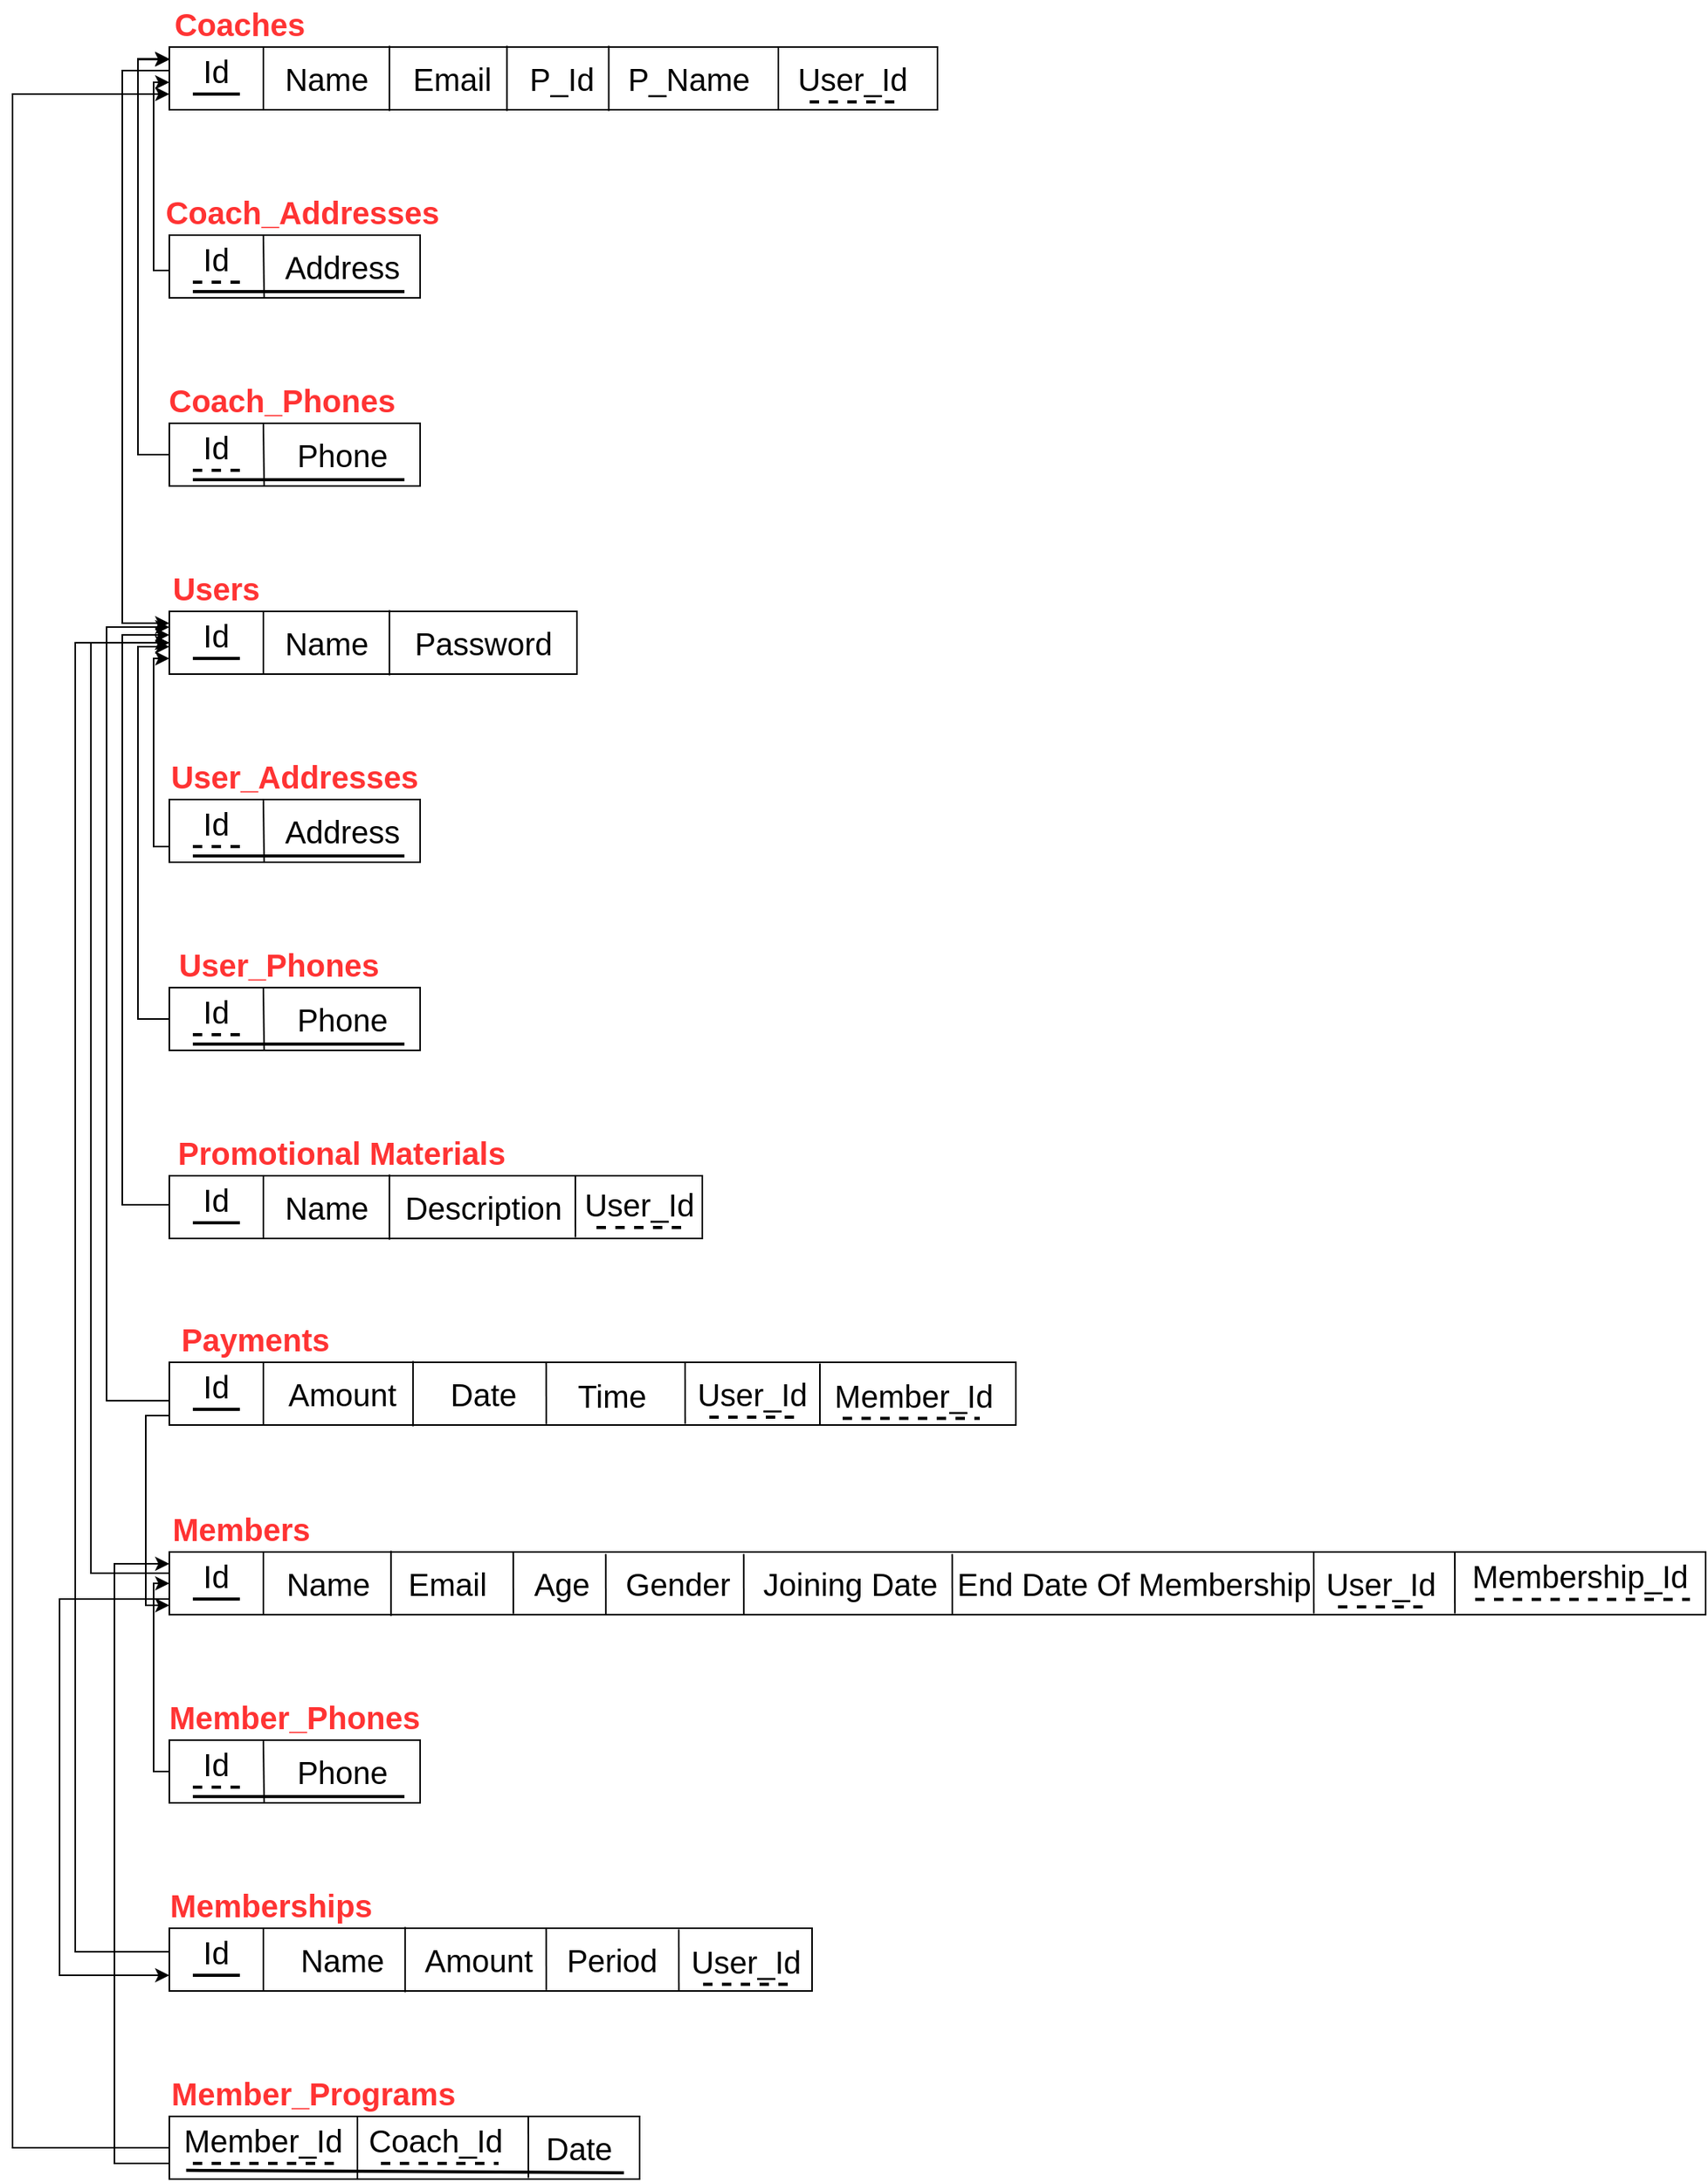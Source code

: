 <mxfile version="22.1.16" type="device">
  <diagram name="Page-1" id="lSBjROqu6L5SjsOyrCQn">
    <mxGraphModel dx="1502" dy="621" grid="1" gridSize="10" guides="1" tooltips="1" connect="1" arrows="1" fold="1" page="1" pageScale="1" pageWidth="850" pageHeight="1100" math="0" shadow="0">
      <root>
        <mxCell id="0" />
        <mxCell id="1" parent="0" />
        <mxCell id="eeJpTPLFoyLCRNKp8jV9-1" value="" style="rounded=0;whiteSpace=wrap;html=1;" parent="1" vertex="1">
          <mxGeometry x="120" y="120" width="490" height="40" as="geometry" />
        </mxCell>
        <mxCell id="eeJpTPLFoyLCRNKp8jV9-2" value="&lt;font color=&quot;#ff3333&quot; style=&quot;font-size: 20px;&quot;&gt;&lt;b&gt;Coaches&lt;/b&gt;&lt;/font&gt;" style="text;html=1;strokeColor=none;fillColor=none;align=center;verticalAlign=middle;whiteSpace=wrap;rounded=0;" parent="1" vertex="1">
          <mxGeometry x="120" y="90" width="90" height="30" as="geometry" />
        </mxCell>
        <mxCell id="eeJpTPLFoyLCRNKp8jV9-8" value="" style="group" parent="1" vertex="1" connectable="0">
          <mxGeometry x="180" y="120" width="80" height="40" as="geometry" />
        </mxCell>
        <mxCell id="eeJpTPLFoyLCRNKp8jV9-6" value="&lt;font style=&quot;font-size: 20px;&quot;&gt;Name&lt;/font&gt;" style="text;html=1;align=center;verticalAlign=middle;resizable=0;points=[];autosize=1;strokeColor=none;fillColor=none;" parent="eeJpTPLFoyLCRNKp8jV9-8" vertex="1">
          <mxGeometry width="80" height="40" as="geometry" />
        </mxCell>
        <mxCell id="eeJpTPLFoyLCRNKp8jV9-7" value="" style="endArrow=none;html=1;rounded=0;entryX=1.005;entryY=-0.02;entryDx=0;entryDy=0;entryPerimeter=0;exitX=1.005;exitY=1.02;exitDx=0;exitDy=0;exitPerimeter=0;" parent="eeJpTPLFoyLCRNKp8jV9-8" source="eeJpTPLFoyLCRNKp8jV9-6" target="eeJpTPLFoyLCRNKp8jV9-6" edge="1">
          <mxGeometry width="50" height="50" relative="1" as="geometry">
            <mxPoint x="340" y="210" as="sourcePoint" />
            <mxPoint x="390" y="160" as="targetPoint" />
          </mxGeometry>
        </mxCell>
        <mxCell id="eeJpTPLFoyLCRNKp8jV9-9" value="" style="group" parent="1" vertex="1" connectable="0">
          <mxGeometry x="260" y="120" width="80" height="40" as="geometry" />
        </mxCell>
        <mxCell id="eeJpTPLFoyLCRNKp8jV9-10" value="&lt;font style=&quot;font-size: 20px;&quot;&gt;Email&lt;/font&gt;" style="text;html=1;align=center;verticalAlign=middle;resizable=0;points=[];autosize=1;strokeColor=none;fillColor=none;" parent="eeJpTPLFoyLCRNKp8jV9-9" vertex="1">
          <mxGeometry x="5" width="70" height="40" as="geometry" />
        </mxCell>
        <mxCell id="eeJpTPLFoyLCRNKp8jV9-11" value="" style="endArrow=none;html=1;rounded=0;entryX=1.005;entryY=-0.02;entryDx=0;entryDy=0;entryPerimeter=0;exitX=1.005;exitY=1.02;exitDx=0;exitDy=0;exitPerimeter=0;" parent="eeJpTPLFoyLCRNKp8jV9-9" source="eeJpTPLFoyLCRNKp8jV9-10" target="eeJpTPLFoyLCRNKp8jV9-10" edge="1">
          <mxGeometry width="50" height="50" relative="1" as="geometry">
            <mxPoint x="340" y="210" as="sourcePoint" />
            <mxPoint x="390" y="160" as="targetPoint" />
          </mxGeometry>
        </mxCell>
        <mxCell id="eeJpTPLFoyLCRNKp8jV9-12" value="" style="rounded=0;whiteSpace=wrap;html=1;" parent="1" vertex="1">
          <mxGeometry x="120" y="240" width="160" height="40" as="geometry" />
        </mxCell>
        <mxCell id="eeJpTPLFoyLCRNKp8jV9-13" value="&lt;font color=&quot;#ff3333&quot; style=&quot;font-size: 20px;&quot;&gt;&lt;b&gt;Coach_Addresses&lt;/b&gt;&lt;/font&gt;" style="text;html=1;strokeColor=none;fillColor=none;align=center;verticalAlign=middle;whiteSpace=wrap;rounded=0;" parent="1" vertex="1">
          <mxGeometry x="105" y="210" width="200" height="30" as="geometry" />
        </mxCell>
        <mxCell id="eeJpTPLFoyLCRNKp8jV9-14" value="&lt;font style=&quot;font-size: 20px;&quot;&gt;Id&lt;/font&gt;" style="text;html=1;strokeColor=none;fillColor=none;align=center;verticalAlign=middle;whiteSpace=wrap;rounded=0;" parent="1" vertex="1">
          <mxGeometry x="120" y="240" width="60" height="30" as="geometry" />
        </mxCell>
        <mxCell id="eeJpTPLFoyLCRNKp8jV9-16" value="" style="endArrow=none;html=1;rounded=0;entryX=1;entryY=0;entryDx=0;entryDy=0;exitX=0.378;exitY=1;exitDx=0;exitDy=0;exitPerimeter=0;" parent="1" source="eeJpTPLFoyLCRNKp8jV9-12" target="eeJpTPLFoyLCRNKp8jV9-14" edge="1">
          <mxGeometry width="50" height="50" relative="1" as="geometry">
            <mxPoint x="520" y="450" as="sourcePoint" />
            <mxPoint x="570" y="400" as="targetPoint" />
          </mxGeometry>
        </mxCell>
        <mxCell id="eeJpTPLFoyLCRNKp8jV9-18" value="&lt;font style=&quot;font-size: 20px;&quot;&gt;Address&lt;/font&gt;" style="text;html=1;align=center;verticalAlign=middle;resizable=0;points=[];autosize=1;strokeColor=none;fillColor=none;" parent="1" vertex="1">
          <mxGeometry x="180" y="240" width="100" height="40" as="geometry" />
        </mxCell>
        <mxCell id="eeJpTPLFoyLCRNKp8jV9-24" value="" style="endArrow=none;html=1;rounded=0;exitX=0.25;exitY=1;exitDx=0;exitDy=0;strokeWidth=2;" parent="1" edge="1">
          <mxGeometry width="50" height="50" relative="1" as="geometry">
            <mxPoint x="135" y="276" as="sourcePoint" />
            <mxPoint x="270" y="276" as="targetPoint" />
          </mxGeometry>
        </mxCell>
        <mxCell id="eeJpTPLFoyLCRNKp8jV9-26" value="" style="endArrow=none;html=1;rounded=0;dashed=1;exitX=0.25;exitY=1;exitDx=0;exitDy=0;strokeWidth=2;" parent="1" source="eeJpTPLFoyLCRNKp8jV9-14" edge="1">
          <mxGeometry width="50" height="50" relative="1" as="geometry">
            <mxPoint x="520" y="330" as="sourcePoint" />
            <mxPoint x="170" y="270" as="targetPoint" />
          </mxGeometry>
        </mxCell>
        <mxCell id="eeJpTPLFoyLCRNKp8jV9-28" value="" style="endArrow=classic;html=1;rounded=0;edgeStyle=orthogonalEdgeStyle;exitX=0;exitY=0.75;exitDx=0;exitDy=0;entryX=0;entryY=0.75;entryDx=0;entryDy=0;" parent="1" source="eeJpTPLFoyLCRNKp8jV9-14" target="eeJpTPLFoyLCRNKp8jV9-3" edge="1">
          <mxGeometry width="50" height="50" relative="1" as="geometry">
            <mxPoint x="520" y="330" as="sourcePoint" />
            <mxPoint x="100" y="140" as="targetPoint" />
            <Array as="points">
              <mxPoint x="110" y="263" />
              <mxPoint x="110" y="143" />
            </Array>
          </mxGeometry>
        </mxCell>
        <mxCell id="eeJpTPLFoyLCRNKp8jV9-29" value="" style="rounded=0;whiteSpace=wrap;html=1;" parent="1" vertex="1">
          <mxGeometry x="120" y="360" width="160" height="40" as="geometry" />
        </mxCell>
        <mxCell id="eeJpTPLFoyLCRNKp8jV9-30" value="&lt;font color=&quot;#ff3333&quot; style=&quot;font-size: 20px;&quot;&gt;&lt;b&gt;Coach_Phones&lt;/b&gt;&lt;/font&gt;" style="text;html=1;strokeColor=none;fillColor=none;align=center;verticalAlign=middle;whiteSpace=wrap;rounded=0;" parent="1" vertex="1">
          <mxGeometry x="92" y="330" width="200" height="30" as="geometry" />
        </mxCell>
        <mxCell id="eeJpTPLFoyLCRNKp8jV9-31" value="&lt;font style=&quot;font-size: 20px;&quot;&gt;Id&lt;/font&gt;" style="text;html=1;strokeColor=none;fillColor=none;align=center;verticalAlign=middle;whiteSpace=wrap;rounded=0;" parent="1" vertex="1">
          <mxGeometry x="120" y="360" width="60" height="30" as="geometry" />
        </mxCell>
        <mxCell id="eeJpTPLFoyLCRNKp8jV9-32" value="" style="endArrow=none;html=1;rounded=0;entryX=1;entryY=0;entryDx=0;entryDy=0;exitX=0.378;exitY=1;exitDx=0;exitDy=0;exitPerimeter=0;" parent="1" source="eeJpTPLFoyLCRNKp8jV9-29" target="eeJpTPLFoyLCRNKp8jV9-31" edge="1">
          <mxGeometry width="50" height="50" relative="1" as="geometry">
            <mxPoint x="520" y="570" as="sourcePoint" />
            <mxPoint x="570" y="520" as="targetPoint" />
          </mxGeometry>
        </mxCell>
        <mxCell id="eeJpTPLFoyLCRNKp8jV9-33" value="&lt;font style=&quot;font-size: 20px;&quot;&gt;Phone&lt;/font&gt;" style="text;html=1;align=center;verticalAlign=middle;resizable=0;points=[];autosize=1;strokeColor=none;fillColor=none;" parent="1" vertex="1">
          <mxGeometry x="190" y="360" width="80" height="40" as="geometry" />
        </mxCell>
        <mxCell id="eeJpTPLFoyLCRNKp8jV9-34" value="" style="endArrow=none;html=1;rounded=0;exitX=0.25;exitY=1;exitDx=0;exitDy=0;strokeWidth=2;" parent="1" edge="1">
          <mxGeometry width="50" height="50" relative="1" as="geometry">
            <mxPoint x="135" y="396" as="sourcePoint" />
            <mxPoint x="270" y="396" as="targetPoint" />
          </mxGeometry>
        </mxCell>
        <mxCell id="eeJpTPLFoyLCRNKp8jV9-35" value="" style="endArrow=none;html=1;rounded=0;dashed=1;exitX=0.25;exitY=1;exitDx=0;exitDy=0;strokeWidth=2;" parent="1" source="eeJpTPLFoyLCRNKp8jV9-31" edge="1">
          <mxGeometry width="50" height="50" relative="1" as="geometry">
            <mxPoint x="520" y="450" as="sourcePoint" />
            <mxPoint x="170" y="390" as="targetPoint" />
          </mxGeometry>
        </mxCell>
        <mxCell id="eeJpTPLFoyLCRNKp8jV9-36" value="" style="endArrow=classic;html=1;rounded=0;edgeStyle=orthogonalEdgeStyle;exitX=0;exitY=0.75;exitDx=0;exitDy=0;entryX=0;entryY=0.25;entryDx=0;entryDy=0;" parent="1" source="eeJpTPLFoyLCRNKp8jV9-31" target="eeJpTPLFoyLCRNKp8jV9-3" edge="1">
          <mxGeometry width="50" height="50" relative="1" as="geometry">
            <mxPoint x="83" y="380" as="sourcePoint" />
            <mxPoint x="100" y="120" as="targetPoint" />
            <Array as="points">
              <mxPoint x="120" y="380" />
              <mxPoint x="100" y="380" />
              <mxPoint x="100" y="128" />
            </Array>
          </mxGeometry>
        </mxCell>
        <mxCell id="eeJpTPLFoyLCRNKp8jV9-37" value="" style="group" parent="1" vertex="1" connectable="0">
          <mxGeometry x="330" y="120" width="85" height="40" as="geometry" />
        </mxCell>
        <mxCell id="eeJpTPLFoyLCRNKp8jV9-38" value="&lt;font style=&quot;font-size: 20px;&quot;&gt;P_Id&lt;/font&gt;" style="text;html=1;align=center;verticalAlign=middle;resizable=0;points=[];autosize=1;strokeColor=none;fillColor=none;" parent="eeJpTPLFoyLCRNKp8jV9-37" vertex="1">
          <mxGeometry x="10" width="60" height="40" as="geometry" />
        </mxCell>
        <mxCell id="eeJpTPLFoyLCRNKp8jV9-39" value="" style="endArrow=none;html=1;rounded=0;entryX=1.005;entryY=-0.02;entryDx=0;entryDy=0;entryPerimeter=0;exitX=1.005;exitY=1.02;exitDx=0;exitDy=0;exitPerimeter=0;" parent="eeJpTPLFoyLCRNKp8jV9-37" source="eeJpTPLFoyLCRNKp8jV9-38" target="eeJpTPLFoyLCRNKp8jV9-38" edge="1">
          <mxGeometry width="50" height="50" relative="1" as="geometry">
            <mxPoint x="340" y="210" as="sourcePoint" />
            <mxPoint x="390" y="160" as="targetPoint" />
          </mxGeometry>
        </mxCell>
        <mxCell id="eeJpTPLFoyLCRNKp8jV9-41" value="&lt;font style=&quot;font-size: 20px;&quot;&gt;P_Name&lt;/font&gt;" style="text;html=1;align=center;verticalAlign=middle;resizable=0;points=[];autosize=1;strokeColor=none;fillColor=none;" parent="1" vertex="1">
          <mxGeometry x="401" y="120" width="100" height="40" as="geometry" />
        </mxCell>
        <mxCell id="eeJpTPLFoyLCRNKp8jV9-43" value="" style="group" parent="1" vertex="1" connectable="0">
          <mxGeometry x="120" y="120" width="60" height="40" as="geometry" />
        </mxCell>
        <mxCell id="eeJpTPLFoyLCRNKp8jV9-3" value="&lt;font style=&quot;font-size: 20px;&quot;&gt;Id&lt;/font&gt;" style="text;html=1;strokeColor=none;fillColor=none;align=center;verticalAlign=middle;whiteSpace=wrap;rounded=0;" parent="eeJpTPLFoyLCRNKp8jV9-43" vertex="1">
          <mxGeometry width="60" height="30" as="geometry" />
        </mxCell>
        <mxCell id="eeJpTPLFoyLCRNKp8jV9-5" value="" style="endArrow=none;html=1;rounded=0;entryX=1;entryY=0;entryDx=0;entryDy=0;" parent="eeJpTPLFoyLCRNKp8jV9-43" target="eeJpTPLFoyLCRNKp8jV9-3" edge="1">
          <mxGeometry width="50" height="50" relative="1" as="geometry">
            <mxPoint x="60" y="40" as="sourcePoint" />
            <mxPoint x="450" y="160" as="targetPoint" />
          </mxGeometry>
        </mxCell>
        <mxCell id="eeJpTPLFoyLCRNKp8jV9-4" value="" style="endArrow=none;html=1;rounded=0;exitX=0.25;exitY=1;exitDx=0;exitDy=0;entryX=0.75;entryY=1;entryDx=0;entryDy=0;strokeWidth=2;" parent="eeJpTPLFoyLCRNKp8jV9-43" source="eeJpTPLFoyLCRNKp8jV9-3" target="eeJpTPLFoyLCRNKp8jV9-3" edge="1">
          <mxGeometry width="50" height="50" relative="1" as="geometry">
            <mxPoint x="520" y="330" as="sourcePoint" />
            <mxPoint x="570" y="280" as="targetPoint" />
          </mxGeometry>
        </mxCell>
        <mxCell id="eeJpTPLFoyLCRNKp8jV9-44" value="" style="rounded=0;whiteSpace=wrap;html=1;" parent="1" vertex="1">
          <mxGeometry x="120" y="480" width="260" height="40" as="geometry" />
        </mxCell>
        <mxCell id="eeJpTPLFoyLCRNKp8jV9-45" value="&lt;font color=&quot;#ff3333&quot; style=&quot;font-size: 20px;&quot;&gt;&lt;b&gt;Users&lt;/b&gt;&lt;/font&gt;" style="text;html=1;strokeColor=none;fillColor=none;align=center;verticalAlign=middle;whiteSpace=wrap;rounded=0;" parent="1" vertex="1">
          <mxGeometry x="105" y="450" width="90" height="30" as="geometry" />
        </mxCell>
        <mxCell id="eeJpTPLFoyLCRNKp8jV9-46" value="" style="group" parent="1" vertex="1" connectable="0">
          <mxGeometry x="120" y="480" width="60" height="40" as="geometry" />
        </mxCell>
        <mxCell id="eeJpTPLFoyLCRNKp8jV9-47" value="&lt;font style=&quot;font-size: 20px;&quot;&gt;Id&lt;/font&gt;" style="text;html=1;strokeColor=none;fillColor=none;align=center;verticalAlign=middle;whiteSpace=wrap;rounded=0;" parent="eeJpTPLFoyLCRNKp8jV9-46" vertex="1">
          <mxGeometry width="60" height="30" as="geometry" />
        </mxCell>
        <mxCell id="eeJpTPLFoyLCRNKp8jV9-48" value="" style="endArrow=none;html=1;rounded=0;entryX=1;entryY=0;entryDx=0;entryDy=0;" parent="eeJpTPLFoyLCRNKp8jV9-46" target="eeJpTPLFoyLCRNKp8jV9-47" edge="1">
          <mxGeometry width="50" height="50" relative="1" as="geometry">
            <mxPoint x="60" y="40" as="sourcePoint" />
            <mxPoint x="450" y="160" as="targetPoint" />
          </mxGeometry>
        </mxCell>
        <mxCell id="eeJpTPLFoyLCRNKp8jV9-49" value="" style="endArrow=none;html=1;rounded=0;exitX=0.25;exitY=1;exitDx=0;exitDy=0;entryX=0.75;entryY=1;entryDx=0;entryDy=0;strokeWidth=2;" parent="eeJpTPLFoyLCRNKp8jV9-46" source="eeJpTPLFoyLCRNKp8jV9-47" target="eeJpTPLFoyLCRNKp8jV9-47" edge="1">
          <mxGeometry width="50" height="50" relative="1" as="geometry">
            <mxPoint x="520" y="330" as="sourcePoint" />
            <mxPoint x="570" y="280" as="targetPoint" />
          </mxGeometry>
        </mxCell>
        <mxCell id="eeJpTPLFoyLCRNKp8jV9-50" value="" style="group" parent="1" vertex="1" connectable="0">
          <mxGeometry x="180" y="480" width="80" height="40" as="geometry" />
        </mxCell>
        <mxCell id="eeJpTPLFoyLCRNKp8jV9-51" value="&lt;font style=&quot;font-size: 20px;&quot;&gt;Name&lt;/font&gt;" style="text;html=1;align=center;verticalAlign=middle;resizable=0;points=[];autosize=1;strokeColor=none;fillColor=none;" parent="eeJpTPLFoyLCRNKp8jV9-50" vertex="1">
          <mxGeometry width="80" height="40" as="geometry" />
        </mxCell>
        <mxCell id="eeJpTPLFoyLCRNKp8jV9-52" value="" style="endArrow=none;html=1;rounded=0;entryX=1.005;entryY=-0.02;entryDx=0;entryDy=0;entryPerimeter=0;exitX=1.005;exitY=1.02;exitDx=0;exitDy=0;exitPerimeter=0;" parent="eeJpTPLFoyLCRNKp8jV9-50" source="eeJpTPLFoyLCRNKp8jV9-51" target="eeJpTPLFoyLCRNKp8jV9-51" edge="1">
          <mxGeometry width="50" height="50" relative="1" as="geometry">
            <mxPoint x="340" y="210" as="sourcePoint" />
            <mxPoint x="390" y="160" as="targetPoint" />
          </mxGeometry>
        </mxCell>
        <mxCell id="eeJpTPLFoyLCRNKp8jV9-53" value="&lt;font style=&quot;font-size: 20px;&quot;&gt;Password&lt;/font&gt;" style="text;html=1;align=center;verticalAlign=middle;resizable=0;points=[];autosize=1;strokeColor=none;fillColor=none;" parent="1" vertex="1">
          <mxGeometry x="265" y="480" width="110" height="40" as="geometry" />
        </mxCell>
        <mxCell id="eeJpTPLFoyLCRNKp8jV9-56" value="" style="rounded=0;whiteSpace=wrap;html=1;" parent="1" vertex="1">
          <mxGeometry x="120" y="600" width="160" height="40" as="geometry" />
        </mxCell>
        <mxCell id="eeJpTPLFoyLCRNKp8jV9-57" value="&lt;font color=&quot;#ff3333&quot; style=&quot;font-size: 20px;&quot;&gt;&lt;b&gt;User_Addresses&lt;/b&gt;&lt;/font&gt;" style="text;html=1;strokeColor=none;fillColor=none;align=center;verticalAlign=middle;whiteSpace=wrap;rounded=0;" parent="1" vertex="1">
          <mxGeometry x="100" y="570" width="200" height="30" as="geometry" />
        </mxCell>
        <mxCell id="eeJpTPLFoyLCRNKp8jV9-59" value="" style="endArrow=none;html=1;rounded=0;entryX=1;entryY=0;entryDx=0;entryDy=0;exitX=0.378;exitY=1;exitDx=0;exitDy=0;exitPerimeter=0;" parent="1" source="eeJpTPLFoyLCRNKp8jV9-56" target="eeJpTPLFoyLCRNKp8jV9-58" edge="1">
          <mxGeometry width="50" height="50" relative="1" as="geometry">
            <mxPoint x="520" y="810" as="sourcePoint" />
            <mxPoint x="570" y="760" as="targetPoint" />
          </mxGeometry>
        </mxCell>
        <mxCell id="eeJpTPLFoyLCRNKp8jV9-60" value="&lt;font style=&quot;font-size: 20px;&quot;&gt;Address&lt;/font&gt;" style="text;html=1;align=center;verticalAlign=middle;resizable=0;points=[];autosize=1;strokeColor=none;fillColor=none;" parent="1" vertex="1">
          <mxGeometry x="180" y="600" width="100" height="40" as="geometry" />
        </mxCell>
        <mxCell id="eeJpTPLFoyLCRNKp8jV9-61" value="" style="endArrow=none;html=1;rounded=0;exitX=0.25;exitY=1;exitDx=0;exitDy=0;strokeWidth=2;" parent="1" edge="1">
          <mxGeometry width="50" height="50" relative="1" as="geometry">
            <mxPoint x="135" y="636" as="sourcePoint" />
            <mxPoint x="270" y="636" as="targetPoint" />
          </mxGeometry>
        </mxCell>
        <mxCell id="eeJpTPLFoyLCRNKp8jV9-63" value="" style="rounded=0;whiteSpace=wrap;html=1;" parent="1" vertex="1">
          <mxGeometry x="120" y="720" width="160" height="40" as="geometry" />
        </mxCell>
        <mxCell id="eeJpTPLFoyLCRNKp8jV9-64" value="&lt;font style=&quot;font-size: 20px;&quot;&gt;Id&lt;/font&gt;" style="text;html=1;strokeColor=none;fillColor=none;align=center;verticalAlign=middle;whiteSpace=wrap;rounded=0;" parent="1" vertex="1">
          <mxGeometry x="120" y="720" width="60" height="30" as="geometry" />
        </mxCell>
        <mxCell id="eeJpTPLFoyLCRNKp8jV9-65" value="" style="endArrow=none;html=1;rounded=0;entryX=1;entryY=0;entryDx=0;entryDy=0;exitX=0.378;exitY=1;exitDx=0;exitDy=0;exitPerimeter=0;" parent="1" source="eeJpTPLFoyLCRNKp8jV9-63" target="eeJpTPLFoyLCRNKp8jV9-64" edge="1">
          <mxGeometry width="50" height="50" relative="1" as="geometry">
            <mxPoint x="520" y="930" as="sourcePoint" />
            <mxPoint x="570" y="880" as="targetPoint" />
          </mxGeometry>
        </mxCell>
        <mxCell id="eeJpTPLFoyLCRNKp8jV9-66" value="&lt;font style=&quot;font-size: 20px;&quot;&gt;Phone&lt;/font&gt;" style="text;html=1;align=center;verticalAlign=middle;resizable=0;points=[];autosize=1;strokeColor=none;fillColor=none;" parent="1" vertex="1">
          <mxGeometry x="190" y="720" width="80" height="40" as="geometry" />
        </mxCell>
        <mxCell id="eeJpTPLFoyLCRNKp8jV9-67" value="" style="endArrow=none;html=1;rounded=0;exitX=0.25;exitY=1;exitDx=0;exitDy=0;strokeWidth=2;" parent="1" edge="1">
          <mxGeometry width="50" height="50" relative="1" as="geometry">
            <mxPoint x="135" y="756" as="sourcePoint" />
            <mxPoint x="270" y="756" as="targetPoint" />
          </mxGeometry>
        </mxCell>
        <mxCell id="eeJpTPLFoyLCRNKp8jV9-68" value="" style="endArrow=none;html=1;rounded=0;dashed=1;exitX=0.25;exitY=1;exitDx=0;exitDy=0;strokeWidth=2;" parent="1" source="eeJpTPLFoyLCRNKp8jV9-64" edge="1">
          <mxGeometry width="50" height="50" relative="1" as="geometry">
            <mxPoint x="520" y="810" as="sourcePoint" />
            <mxPoint x="170" y="750" as="targetPoint" />
          </mxGeometry>
        </mxCell>
        <mxCell id="eeJpTPLFoyLCRNKp8jV9-69" value="&lt;font color=&quot;#ff3333&quot; style=&quot;font-size: 20px;&quot;&gt;&lt;b&gt;User_Phones&lt;/b&gt;&lt;/font&gt;" style="text;html=1;strokeColor=none;fillColor=none;align=center;verticalAlign=middle;whiteSpace=wrap;rounded=0;" parent="1" vertex="1">
          <mxGeometry x="90" y="690" width="200" height="30" as="geometry" />
        </mxCell>
        <mxCell id="eeJpTPLFoyLCRNKp8jV9-70" value="" style="endArrow=classic;html=1;rounded=0;edgeStyle=orthogonalEdgeStyle;exitX=0;exitY=0.75;exitDx=0;exitDy=0;entryX=0;entryY=0.75;entryDx=0;entryDy=0;" parent="1" edge="1">
          <mxGeometry width="50" height="50" relative="1" as="geometry">
            <mxPoint x="120" y="630" as="sourcePoint" />
            <mxPoint x="120" y="510" as="targetPoint" />
            <Array as="points">
              <mxPoint x="110" y="630" />
              <mxPoint x="110" y="510" />
            </Array>
          </mxGeometry>
        </mxCell>
        <mxCell id="eeJpTPLFoyLCRNKp8jV9-71" value="" style="endArrow=classic;html=1;rounded=0;edgeStyle=orthogonalEdgeStyle;exitX=0;exitY=0.75;exitDx=0;exitDy=0;entryX=0;entryY=0.75;entryDx=0;entryDy=0;" parent="1" target="eeJpTPLFoyLCRNKp8jV9-47" edge="1">
          <mxGeometry width="50" height="50" relative="1" as="geometry">
            <mxPoint x="120" y="740" as="sourcePoint" />
            <mxPoint x="80" y="500" as="targetPoint" />
            <Array as="points">
              <mxPoint x="100" y="740" />
              <mxPoint x="100" y="503" />
            </Array>
          </mxGeometry>
        </mxCell>
        <mxCell id="eeJpTPLFoyLCRNKp8jV9-72" value="&lt;font color=&quot;#ff3333&quot; style=&quot;font-size: 20px;&quot;&gt;&lt;b&gt;Promotional Materials&lt;/b&gt;&lt;/font&gt;" style="text;html=1;strokeColor=none;fillColor=none;align=center;verticalAlign=middle;whiteSpace=wrap;rounded=0;" parent="1" vertex="1">
          <mxGeometry x="120" y="810" width="220" height="30" as="geometry" />
        </mxCell>
        <mxCell id="eeJpTPLFoyLCRNKp8jV9-73" value="" style="rounded=0;whiteSpace=wrap;html=1;" parent="1" vertex="1">
          <mxGeometry x="120" y="840" width="340" height="40" as="geometry" />
        </mxCell>
        <mxCell id="eeJpTPLFoyLCRNKp8jV9-74" value="" style="group" parent="1" vertex="1" connectable="0">
          <mxGeometry x="120" y="840" width="60" height="40" as="geometry" />
        </mxCell>
        <mxCell id="eeJpTPLFoyLCRNKp8jV9-75" value="&lt;font style=&quot;font-size: 20px;&quot;&gt;Id&lt;/font&gt;" style="text;html=1;strokeColor=none;fillColor=none;align=center;verticalAlign=middle;whiteSpace=wrap;rounded=0;" parent="eeJpTPLFoyLCRNKp8jV9-74" vertex="1">
          <mxGeometry width="60" height="30" as="geometry" />
        </mxCell>
        <mxCell id="eeJpTPLFoyLCRNKp8jV9-76" value="" style="endArrow=none;html=1;rounded=0;entryX=1;entryY=0;entryDx=0;entryDy=0;" parent="eeJpTPLFoyLCRNKp8jV9-74" target="eeJpTPLFoyLCRNKp8jV9-75" edge="1">
          <mxGeometry width="50" height="50" relative="1" as="geometry">
            <mxPoint x="60" y="40" as="sourcePoint" />
            <mxPoint x="450" y="160" as="targetPoint" />
          </mxGeometry>
        </mxCell>
        <mxCell id="eeJpTPLFoyLCRNKp8jV9-77" value="" style="endArrow=none;html=1;rounded=0;exitX=0.25;exitY=1;exitDx=0;exitDy=0;entryX=0.75;entryY=1;entryDx=0;entryDy=0;strokeWidth=2;" parent="eeJpTPLFoyLCRNKp8jV9-74" source="eeJpTPLFoyLCRNKp8jV9-75" target="eeJpTPLFoyLCRNKp8jV9-75" edge="1">
          <mxGeometry width="50" height="50" relative="1" as="geometry">
            <mxPoint x="520" y="330" as="sourcePoint" />
            <mxPoint x="570" y="280" as="targetPoint" />
          </mxGeometry>
        </mxCell>
        <mxCell id="eeJpTPLFoyLCRNKp8jV9-78" value="" style="group" parent="1" vertex="1" connectable="0">
          <mxGeometry x="180" y="840" width="80" height="40" as="geometry" />
        </mxCell>
        <mxCell id="eeJpTPLFoyLCRNKp8jV9-79" value="&lt;font style=&quot;font-size: 20px;&quot;&gt;Name&lt;/font&gt;" style="text;html=1;align=center;verticalAlign=middle;resizable=0;points=[];autosize=1;strokeColor=none;fillColor=none;" parent="eeJpTPLFoyLCRNKp8jV9-78" vertex="1">
          <mxGeometry width="80" height="40" as="geometry" />
        </mxCell>
        <mxCell id="eeJpTPLFoyLCRNKp8jV9-80" value="" style="endArrow=none;html=1;rounded=0;entryX=1.005;entryY=-0.02;entryDx=0;entryDy=0;entryPerimeter=0;exitX=1.005;exitY=1.02;exitDx=0;exitDy=0;exitPerimeter=0;" parent="eeJpTPLFoyLCRNKp8jV9-78" source="eeJpTPLFoyLCRNKp8jV9-79" target="eeJpTPLFoyLCRNKp8jV9-79" edge="1">
          <mxGeometry width="50" height="50" relative="1" as="geometry">
            <mxPoint x="340" y="210" as="sourcePoint" />
            <mxPoint x="390" y="160" as="targetPoint" />
          </mxGeometry>
        </mxCell>
        <mxCell id="eeJpTPLFoyLCRNKp8jV9-81" value="&lt;span style=&quot;font-size: 20px;&quot;&gt;Description&lt;/span&gt;" style="text;html=1;align=center;verticalAlign=middle;resizable=0;points=[];autosize=1;strokeColor=none;fillColor=none;" parent="1" vertex="1">
          <mxGeometry x="260" y="840" width="120" height="40" as="geometry" />
        </mxCell>
        <mxCell id="eeJpTPLFoyLCRNKp8jV9-82" value="&lt;font color=&quot;#ff3333&quot; style=&quot;font-size: 20px;&quot;&gt;&lt;b&gt;Payments&lt;/b&gt;&lt;/font&gt;" style="text;html=1;strokeColor=none;fillColor=none;align=center;verticalAlign=middle;whiteSpace=wrap;rounded=0;" parent="1" vertex="1">
          <mxGeometry x="120" y="929" width="110" height="30" as="geometry" />
        </mxCell>
        <mxCell id="eeJpTPLFoyLCRNKp8jV9-83" value="" style="rounded=0;whiteSpace=wrap;html=1;" parent="1" vertex="1">
          <mxGeometry x="120" y="959" width="540" height="40" as="geometry" />
        </mxCell>
        <mxCell id="eeJpTPLFoyLCRNKp8jV9-84" value="" style="group" parent="1" vertex="1" connectable="0">
          <mxGeometry x="120" y="959" width="60" height="40" as="geometry" />
        </mxCell>
        <mxCell id="eeJpTPLFoyLCRNKp8jV9-85" value="&lt;font style=&quot;font-size: 20px;&quot;&gt;Id&lt;/font&gt;" style="text;html=1;strokeColor=none;fillColor=none;align=center;verticalAlign=middle;whiteSpace=wrap;rounded=0;" parent="eeJpTPLFoyLCRNKp8jV9-84" vertex="1">
          <mxGeometry width="60" height="30" as="geometry" />
        </mxCell>
        <mxCell id="eeJpTPLFoyLCRNKp8jV9-86" value="" style="endArrow=none;html=1;rounded=0;entryX=1;entryY=0;entryDx=0;entryDy=0;" parent="eeJpTPLFoyLCRNKp8jV9-84" target="eeJpTPLFoyLCRNKp8jV9-85" edge="1">
          <mxGeometry width="50" height="50" relative="1" as="geometry">
            <mxPoint x="60" y="40" as="sourcePoint" />
            <mxPoint x="450" y="160" as="targetPoint" />
          </mxGeometry>
        </mxCell>
        <mxCell id="eeJpTPLFoyLCRNKp8jV9-87" value="" style="endArrow=none;html=1;rounded=0;exitX=0.25;exitY=1;exitDx=0;exitDy=0;entryX=0.75;entryY=1;entryDx=0;entryDy=0;strokeWidth=2;" parent="eeJpTPLFoyLCRNKp8jV9-84" source="eeJpTPLFoyLCRNKp8jV9-85" target="eeJpTPLFoyLCRNKp8jV9-85" edge="1">
          <mxGeometry width="50" height="50" relative="1" as="geometry">
            <mxPoint x="520" y="330" as="sourcePoint" />
            <mxPoint x="570" y="280" as="targetPoint" />
          </mxGeometry>
        </mxCell>
        <mxCell id="eeJpTPLFoyLCRNKp8jV9-88" value="" style="group" parent="1" vertex="1" connectable="0">
          <mxGeometry x="190" y="959" width="85" height="40" as="geometry" />
        </mxCell>
        <mxCell id="eeJpTPLFoyLCRNKp8jV9-89" value="&lt;font style=&quot;font-size: 20px;&quot;&gt;Amount&lt;/font&gt;" style="text;html=1;align=center;verticalAlign=middle;resizable=0;points=[];autosize=1;strokeColor=none;fillColor=none;" parent="eeJpTPLFoyLCRNKp8jV9-88" vertex="1">
          <mxGeometry x="-5" width="90" height="40" as="geometry" />
        </mxCell>
        <mxCell id="eeJpTPLFoyLCRNKp8jV9-90" value="" style="endArrow=none;html=1;rounded=0;entryX=1.005;entryY=-0.02;entryDx=0;entryDy=0;entryPerimeter=0;exitX=1.005;exitY=1.02;exitDx=0;exitDy=0;exitPerimeter=0;" parent="eeJpTPLFoyLCRNKp8jV9-88" source="eeJpTPLFoyLCRNKp8jV9-89" target="eeJpTPLFoyLCRNKp8jV9-89" edge="1">
          <mxGeometry width="50" height="50" relative="1" as="geometry">
            <mxPoint x="340" y="210" as="sourcePoint" />
            <mxPoint x="390" y="160" as="targetPoint" />
          </mxGeometry>
        </mxCell>
        <mxCell id="eeJpTPLFoyLCRNKp8jV9-91" value="&lt;span style=&quot;font-size: 20px;&quot;&gt;Date&lt;/span&gt;" style="text;html=1;align=center;verticalAlign=middle;resizable=0;points=[];autosize=1;strokeColor=none;fillColor=none;" parent="1" vertex="1">
          <mxGeometry x="285" y="959" width="70" height="40" as="geometry" />
        </mxCell>
        <mxCell id="eeJpTPLFoyLCRNKp8jV9-92" value="&lt;span style=&quot;font-size: 20px;&quot;&gt;Time&lt;/span&gt;" style="text;html=1;align=center;verticalAlign=middle;resizable=0;points=[];autosize=1;strokeColor=none;fillColor=none;" parent="1" vertex="1">
          <mxGeometry x="367" y="959.8" width="70" height="40" as="geometry" />
        </mxCell>
        <mxCell id="eeJpTPLFoyLCRNKp8jV9-93" value="" style="endArrow=none;html=1;rounded=0;exitX=0.687;exitY=1.01;exitDx=0;exitDy=0;exitPerimeter=0;entryX=1.077;entryY=0.03;entryDx=0;entryDy=0;entryPerimeter=0;" parent="1" edge="1">
          <mxGeometry width="50" height="50" relative="1" as="geometry">
            <mxPoint x="360.45" y="998.4" as="sourcePoint" />
            <mxPoint x="360.39" y="959.2" as="targetPoint" />
          </mxGeometry>
        </mxCell>
        <mxCell id="eeJpTPLFoyLCRNKp8jV9-94" value="&lt;font color=&quot;#ff3333&quot; style=&quot;font-size: 20px;&quot;&gt;&lt;b&gt;Members&lt;/b&gt;&lt;/font&gt;" style="text;html=1;strokeColor=none;fillColor=none;align=center;verticalAlign=middle;whiteSpace=wrap;rounded=0;" parent="1" vertex="1">
          <mxGeometry x="111" y="1050" width="110" height="30" as="geometry" />
        </mxCell>
        <mxCell id="eeJpTPLFoyLCRNKp8jV9-95" value="" style="rounded=0;whiteSpace=wrap;html=1;" parent="1" vertex="1">
          <mxGeometry x="120" y="1080" width="980" height="40" as="geometry" />
        </mxCell>
        <mxCell id="eeJpTPLFoyLCRNKp8jV9-96" value="" style="group" parent="1" vertex="1" connectable="0">
          <mxGeometry x="120" y="1080" width="60" height="40" as="geometry" />
        </mxCell>
        <mxCell id="eeJpTPLFoyLCRNKp8jV9-97" value="&lt;font style=&quot;font-size: 20px;&quot;&gt;Id&lt;/font&gt;" style="text;html=1;strokeColor=none;fillColor=none;align=center;verticalAlign=middle;whiteSpace=wrap;rounded=0;" parent="eeJpTPLFoyLCRNKp8jV9-96" vertex="1">
          <mxGeometry width="60" height="30" as="geometry" />
        </mxCell>
        <mxCell id="eeJpTPLFoyLCRNKp8jV9-98" value="" style="endArrow=none;html=1;rounded=0;entryX=1;entryY=0;entryDx=0;entryDy=0;" parent="eeJpTPLFoyLCRNKp8jV9-96" target="eeJpTPLFoyLCRNKp8jV9-97" edge="1">
          <mxGeometry width="50" height="50" relative="1" as="geometry">
            <mxPoint x="60" y="40" as="sourcePoint" />
            <mxPoint x="450" y="160" as="targetPoint" />
          </mxGeometry>
        </mxCell>
        <mxCell id="eeJpTPLFoyLCRNKp8jV9-99" value="" style="endArrow=none;html=1;rounded=0;exitX=0.25;exitY=1;exitDx=0;exitDy=0;entryX=0.75;entryY=1;entryDx=0;entryDy=0;strokeWidth=2;" parent="eeJpTPLFoyLCRNKp8jV9-96" source="eeJpTPLFoyLCRNKp8jV9-97" target="eeJpTPLFoyLCRNKp8jV9-97" edge="1">
          <mxGeometry width="50" height="50" relative="1" as="geometry">
            <mxPoint x="520" y="330" as="sourcePoint" />
            <mxPoint x="570" y="280" as="targetPoint" />
          </mxGeometry>
        </mxCell>
        <mxCell id="eeJpTPLFoyLCRNKp8jV9-100" value="" style="group" parent="1" vertex="1" connectable="0">
          <mxGeometry x="181" y="1080" width="85" height="40" as="geometry" />
        </mxCell>
        <mxCell id="eeJpTPLFoyLCRNKp8jV9-101" value="&lt;font style=&quot;font-size: 20px;&quot;&gt;Name&lt;/font&gt;" style="text;html=1;align=center;verticalAlign=middle;resizable=0;points=[];autosize=1;strokeColor=none;fillColor=none;" parent="eeJpTPLFoyLCRNKp8jV9-100" vertex="1">
          <mxGeometry width="80" height="40" as="geometry" />
        </mxCell>
        <mxCell id="eeJpTPLFoyLCRNKp8jV9-102" value="" style="endArrow=none;html=1;rounded=0;entryX=1.005;entryY=-0.02;entryDx=0;entryDy=0;entryPerimeter=0;exitX=1.005;exitY=1.02;exitDx=0;exitDy=0;exitPerimeter=0;" parent="eeJpTPLFoyLCRNKp8jV9-100" source="eeJpTPLFoyLCRNKp8jV9-101" target="eeJpTPLFoyLCRNKp8jV9-101" edge="1">
          <mxGeometry width="50" height="50" relative="1" as="geometry">
            <mxPoint x="340" y="210" as="sourcePoint" />
            <mxPoint x="390" y="160" as="targetPoint" />
          </mxGeometry>
        </mxCell>
        <mxCell id="eeJpTPLFoyLCRNKp8jV9-103" value="&lt;span style=&quot;font-size: 20px;&quot;&gt;Email&lt;/span&gt;" style="text;html=1;align=center;verticalAlign=middle;resizable=0;points=[];autosize=1;strokeColor=none;fillColor=none;" parent="1" vertex="1">
          <mxGeometry x="262" y="1080" width="70" height="40" as="geometry" />
        </mxCell>
        <mxCell id="eeJpTPLFoyLCRNKp8jV9-104" value="&lt;span style=&quot;font-size: 20px;&quot;&gt;Age&lt;/span&gt;" style="text;html=1;align=center;verticalAlign=middle;resizable=0;points=[];autosize=1;strokeColor=none;fillColor=none;" parent="1" vertex="1">
          <mxGeometry x="340" y="1080" width="60" height="40" as="geometry" />
        </mxCell>
        <mxCell id="eeJpTPLFoyLCRNKp8jV9-105" value="" style="endArrow=none;html=1;rounded=0;exitX=0.687;exitY=1.01;exitDx=0;exitDy=0;exitPerimeter=0;entryX=1.077;entryY=0.03;entryDx=0;entryDy=0;entryPerimeter=0;" parent="1" edge="1">
          <mxGeometry width="50" height="50" relative="1" as="geometry">
            <mxPoint x="339.45" y="1119.4" as="sourcePoint" />
            <mxPoint x="339.39" y="1080.2" as="targetPoint" />
          </mxGeometry>
        </mxCell>
        <mxCell id="eeJpTPLFoyLCRNKp8jV9-106" value="" style="endArrow=none;html=1;rounded=0;exitX=0.687;exitY=1.01;exitDx=0;exitDy=0;exitPerimeter=0;entryX=1.077;entryY=0.03;entryDx=0;entryDy=0;entryPerimeter=0;" parent="1" edge="1">
          <mxGeometry width="50" height="50" relative="1" as="geometry">
            <mxPoint x="398.45" y="1120.4" as="sourcePoint" />
            <mxPoint x="398.39" y="1081.2" as="targetPoint" />
          </mxGeometry>
        </mxCell>
        <mxCell id="eeJpTPLFoyLCRNKp8jV9-107" value="&lt;span style=&quot;font-size: 20px;&quot;&gt;Gender&lt;/span&gt;" style="text;html=1;align=center;verticalAlign=middle;resizable=0;points=[];autosize=1;strokeColor=none;fillColor=none;" parent="1" vertex="1">
          <mxGeometry x="399" y="1080" width="90" height="40" as="geometry" />
        </mxCell>
        <mxCell id="eeJpTPLFoyLCRNKp8jV9-108" value="" style="endArrow=none;html=1;rounded=0;exitX=0.687;exitY=1.01;exitDx=0;exitDy=0;exitPerimeter=0;entryX=1.077;entryY=0.03;entryDx=0;entryDy=0;entryPerimeter=0;" parent="1" edge="1">
          <mxGeometry width="50" height="50" relative="1" as="geometry">
            <mxPoint x="486.45" y="1120.4" as="sourcePoint" />
            <mxPoint x="486.39" y="1081.2" as="targetPoint" />
          </mxGeometry>
        </mxCell>
        <mxCell id="eeJpTPLFoyLCRNKp8jV9-109" value="&lt;span style=&quot;font-size: 20px;&quot;&gt;Joining Date&lt;/span&gt;" style="text;html=1;align=center;verticalAlign=middle;resizable=0;points=[];autosize=1;strokeColor=none;fillColor=none;" parent="1" vertex="1">
          <mxGeometry x="489" y="1080" width="130" height="40" as="geometry" />
        </mxCell>
        <mxCell id="eeJpTPLFoyLCRNKp8jV9-110" value="" style="endArrow=none;html=1;rounded=0;exitX=0.687;exitY=1.01;exitDx=0;exitDy=0;exitPerimeter=0;entryX=1.077;entryY=0.03;entryDx=0;entryDy=0;entryPerimeter=0;" parent="1" edge="1">
          <mxGeometry width="50" height="50" relative="1" as="geometry">
            <mxPoint x="619.45" y="1120.4" as="sourcePoint" />
            <mxPoint x="619.39" y="1081.2" as="targetPoint" />
          </mxGeometry>
        </mxCell>
        <mxCell id="eeJpTPLFoyLCRNKp8jV9-111" value="&lt;span style=&quot;font-size: 20px;&quot;&gt;End Date Of Membership&lt;/span&gt;" style="text;html=1;align=center;verticalAlign=middle;resizable=0;points=[];autosize=1;strokeColor=none;fillColor=none;" parent="1" vertex="1">
          <mxGeometry x="610" y="1080" width="250" height="40" as="geometry" />
        </mxCell>
        <mxCell id="eeJpTPLFoyLCRNKp8jV9-112" value="" style="rounded=0;whiteSpace=wrap;html=1;" parent="1" vertex="1">
          <mxGeometry x="120" y="1200" width="160" height="40" as="geometry" />
        </mxCell>
        <mxCell id="eeJpTPLFoyLCRNKp8jV9-113" value="&lt;font style=&quot;font-size: 20px;&quot;&gt;Id&lt;/font&gt;" style="text;html=1;strokeColor=none;fillColor=none;align=center;verticalAlign=middle;whiteSpace=wrap;rounded=0;" parent="1" vertex="1">
          <mxGeometry x="120" y="1200" width="60" height="30" as="geometry" />
        </mxCell>
        <mxCell id="eeJpTPLFoyLCRNKp8jV9-114" value="" style="endArrow=none;html=1;rounded=0;entryX=1;entryY=0;entryDx=0;entryDy=0;exitX=0.378;exitY=1;exitDx=0;exitDy=0;exitPerimeter=0;" parent="1" source="eeJpTPLFoyLCRNKp8jV9-112" target="eeJpTPLFoyLCRNKp8jV9-113" edge="1">
          <mxGeometry width="50" height="50" relative="1" as="geometry">
            <mxPoint x="520" y="1410" as="sourcePoint" />
            <mxPoint x="570" y="1360" as="targetPoint" />
          </mxGeometry>
        </mxCell>
        <mxCell id="eeJpTPLFoyLCRNKp8jV9-115" value="&lt;font style=&quot;font-size: 20px;&quot;&gt;Phone&lt;/font&gt;" style="text;html=1;align=center;verticalAlign=middle;resizable=0;points=[];autosize=1;strokeColor=none;fillColor=none;" parent="1" vertex="1">
          <mxGeometry x="190" y="1200" width="80" height="40" as="geometry" />
        </mxCell>
        <mxCell id="eeJpTPLFoyLCRNKp8jV9-116" value="" style="endArrow=none;html=1;rounded=0;exitX=0.25;exitY=1;exitDx=0;exitDy=0;strokeWidth=2;" parent="1" edge="1">
          <mxGeometry width="50" height="50" relative="1" as="geometry">
            <mxPoint x="135" y="1236" as="sourcePoint" />
            <mxPoint x="270" y="1236" as="targetPoint" />
          </mxGeometry>
        </mxCell>
        <mxCell id="eeJpTPLFoyLCRNKp8jV9-117" value="" style="endArrow=none;html=1;rounded=0;dashed=1;exitX=0.25;exitY=1;exitDx=0;exitDy=0;strokeWidth=2;" parent="1" source="eeJpTPLFoyLCRNKp8jV9-113" edge="1">
          <mxGeometry width="50" height="50" relative="1" as="geometry">
            <mxPoint x="520" y="1290" as="sourcePoint" />
            <mxPoint x="170" y="1230" as="targetPoint" />
          </mxGeometry>
        </mxCell>
        <mxCell id="eeJpTPLFoyLCRNKp8jV9-118" value="&lt;font color=&quot;#ff3333&quot; style=&quot;font-size: 20px;&quot;&gt;&lt;b&gt;Member_Phones&lt;/b&gt;&lt;/font&gt;" style="text;html=1;strokeColor=none;fillColor=none;align=center;verticalAlign=middle;whiteSpace=wrap;rounded=0;" parent="1" vertex="1">
          <mxGeometry x="145" y="1170" width="110" height="30" as="geometry" />
        </mxCell>
        <mxCell id="eeJpTPLFoyLCRNKp8jV9-119" value="" style="endArrow=classic;html=1;rounded=0;edgeStyle=orthogonalEdgeStyle;exitX=0;exitY=0.75;exitDx=0;exitDy=0;entryX=0;entryY=0.75;entryDx=0;entryDy=0;" parent="1" edge="1">
          <mxGeometry width="50" height="50" relative="1" as="geometry">
            <mxPoint x="120" y="1220" as="sourcePoint" />
            <mxPoint x="120" y="1100" as="targetPoint" />
            <Array as="points">
              <mxPoint x="110" y="1220" />
              <mxPoint x="110" y="1100" />
            </Array>
          </mxGeometry>
        </mxCell>
        <mxCell id="eeJpTPLFoyLCRNKp8jV9-120" value="&lt;font color=&quot;#ff3333&quot; style=&quot;font-size: 20px;&quot;&gt;&lt;b&gt;Memberships&lt;/b&gt;&lt;/font&gt;" style="text;html=1;strokeColor=none;fillColor=none;align=center;verticalAlign=middle;whiteSpace=wrap;rounded=0;" parent="1" vertex="1">
          <mxGeometry x="130" y="1290" width="110" height="30" as="geometry" />
        </mxCell>
        <mxCell id="eeJpTPLFoyLCRNKp8jV9-121" value="" style="rounded=0;whiteSpace=wrap;html=1;" parent="1" vertex="1">
          <mxGeometry x="120" y="1320" width="410" height="40" as="geometry" />
        </mxCell>
        <mxCell id="eeJpTPLFoyLCRNKp8jV9-122" value="" style="group" parent="1" vertex="1" connectable="0">
          <mxGeometry x="120" y="1320" width="60" height="40" as="geometry" />
        </mxCell>
        <mxCell id="eeJpTPLFoyLCRNKp8jV9-123" value="&lt;font style=&quot;font-size: 20px;&quot;&gt;Id&lt;/font&gt;" style="text;html=1;strokeColor=none;fillColor=none;align=center;verticalAlign=middle;whiteSpace=wrap;rounded=0;" parent="eeJpTPLFoyLCRNKp8jV9-122" vertex="1">
          <mxGeometry width="60" height="30" as="geometry" />
        </mxCell>
        <mxCell id="eeJpTPLFoyLCRNKp8jV9-124" value="" style="endArrow=none;html=1;rounded=0;entryX=1;entryY=0;entryDx=0;entryDy=0;" parent="eeJpTPLFoyLCRNKp8jV9-122" target="eeJpTPLFoyLCRNKp8jV9-123" edge="1">
          <mxGeometry width="50" height="50" relative="1" as="geometry">
            <mxPoint x="60" y="40" as="sourcePoint" />
            <mxPoint x="450" y="160" as="targetPoint" />
          </mxGeometry>
        </mxCell>
        <mxCell id="eeJpTPLFoyLCRNKp8jV9-125" value="" style="endArrow=none;html=1;rounded=0;exitX=0.25;exitY=1;exitDx=0;exitDy=0;entryX=0.75;entryY=1;entryDx=0;entryDy=0;strokeWidth=2;" parent="eeJpTPLFoyLCRNKp8jV9-122" source="eeJpTPLFoyLCRNKp8jV9-123" target="eeJpTPLFoyLCRNKp8jV9-123" edge="1">
          <mxGeometry width="50" height="50" relative="1" as="geometry">
            <mxPoint x="520" y="330" as="sourcePoint" />
            <mxPoint x="570" y="280" as="targetPoint" />
          </mxGeometry>
        </mxCell>
        <mxCell id="eeJpTPLFoyLCRNKp8jV9-126" value="" style="group" parent="1" vertex="1" connectable="0">
          <mxGeometry x="190" y="1320" width="85" height="40" as="geometry" />
        </mxCell>
        <mxCell id="eeJpTPLFoyLCRNKp8jV9-127" value="&lt;font style=&quot;font-size: 20px;&quot;&gt;Name&lt;/font&gt;" style="text;html=1;align=center;verticalAlign=middle;resizable=0;points=[];autosize=1;strokeColor=none;fillColor=none;" parent="eeJpTPLFoyLCRNKp8jV9-126" vertex="1">
          <mxGeometry width="80" height="40" as="geometry" />
        </mxCell>
        <mxCell id="eeJpTPLFoyLCRNKp8jV9-128" value="" style="endArrow=none;html=1;rounded=0;entryX=1.005;entryY=-0.02;entryDx=0;entryDy=0;entryPerimeter=0;exitX=1.005;exitY=1.02;exitDx=0;exitDy=0;exitPerimeter=0;" parent="eeJpTPLFoyLCRNKp8jV9-126" source="eeJpTPLFoyLCRNKp8jV9-127" target="eeJpTPLFoyLCRNKp8jV9-127" edge="1">
          <mxGeometry width="50" height="50" relative="1" as="geometry">
            <mxPoint x="340" y="210" as="sourcePoint" />
            <mxPoint x="390" y="160" as="targetPoint" />
          </mxGeometry>
        </mxCell>
        <mxCell id="eeJpTPLFoyLCRNKp8jV9-129" value="&lt;span style=&quot;font-size: 20px;&quot;&gt;Amount&lt;/span&gt;" style="text;html=1;align=center;verticalAlign=middle;resizable=0;points=[];autosize=1;strokeColor=none;fillColor=none;" parent="1" vertex="1">
          <mxGeometry x="272" y="1320" width="90" height="40" as="geometry" />
        </mxCell>
        <mxCell id="eeJpTPLFoyLCRNKp8jV9-130" value="&lt;span style=&quot;font-size: 20px;&quot;&gt;Period&lt;/span&gt;" style="text;html=1;align=center;verticalAlign=middle;resizable=0;points=[];autosize=1;strokeColor=none;fillColor=none;" parent="1" vertex="1">
          <mxGeometry x="362" y="1320" width="80" height="40" as="geometry" />
        </mxCell>
        <mxCell id="eeJpTPLFoyLCRNKp8jV9-131" value="" style="endArrow=none;html=1;rounded=0;exitX=0.687;exitY=1.01;exitDx=0;exitDy=0;exitPerimeter=0;entryX=1.077;entryY=0.03;entryDx=0;entryDy=0;entryPerimeter=0;" parent="1" edge="1">
          <mxGeometry width="50" height="50" relative="1" as="geometry">
            <mxPoint x="360.45" y="1359.4" as="sourcePoint" />
            <mxPoint x="360.39" y="1320.2" as="targetPoint" />
          </mxGeometry>
        </mxCell>
        <mxCell id="4YxnSJMb0JChCWjWq8wu-1" value="" style="endArrow=none;html=1;rounded=0;exitX=0.687;exitY=1.01;exitDx=0;exitDy=0;exitPerimeter=0;entryX=1.077;entryY=0.03;entryDx=0;entryDy=0;entryPerimeter=0;" parent="1" edge="1">
          <mxGeometry width="50" height="50" relative="1" as="geometry">
            <mxPoint x="379.06" y="879.2" as="sourcePoint" />
            <mxPoint x="379.0" y="840" as="targetPoint" />
          </mxGeometry>
        </mxCell>
        <mxCell id="4YxnSJMb0JChCWjWq8wu-3" value="" style="group" parent="1" vertex="1" connectable="0">
          <mxGeometry x="120" y="600" width="60" height="30" as="geometry" />
        </mxCell>
        <mxCell id="eeJpTPLFoyLCRNKp8jV9-58" value="&lt;font style=&quot;font-size: 20px;&quot;&gt;Id&lt;/font&gt;" style="text;html=1;strokeColor=none;fillColor=none;align=center;verticalAlign=middle;whiteSpace=wrap;rounded=0;" parent="4YxnSJMb0JChCWjWq8wu-3" vertex="1">
          <mxGeometry width="60" height="30" as="geometry" />
        </mxCell>
        <mxCell id="eeJpTPLFoyLCRNKp8jV9-62" value="" style="endArrow=none;html=1;rounded=0;dashed=1;exitX=0.25;exitY=1;exitDx=0;exitDy=0;strokeWidth=2;" parent="4YxnSJMb0JChCWjWq8wu-3" source="eeJpTPLFoyLCRNKp8jV9-58" edge="1">
          <mxGeometry width="50" height="50" relative="1" as="geometry">
            <mxPoint x="400" y="90" as="sourcePoint" />
            <mxPoint x="50" y="30" as="targetPoint" />
          </mxGeometry>
        </mxCell>
        <mxCell id="4YxnSJMb0JChCWjWq8wu-4" value="" style="group" parent="1" vertex="1" connectable="0">
          <mxGeometry x="390" y="843" width="60" height="30" as="geometry" />
        </mxCell>
        <mxCell id="4YxnSJMb0JChCWjWq8wu-5" value="&lt;font style=&quot;font-size: 20px;&quot;&gt;User_Id&lt;/font&gt;" style="text;html=1;strokeColor=none;fillColor=none;align=center;verticalAlign=middle;whiteSpace=wrap;rounded=0;" parent="4YxnSJMb0JChCWjWq8wu-4" vertex="1">
          <mxGeometry width="60" height="30" as="geometry" />
        </mxCell>
        <mxCell id="4YxnSJMb0JChCWjWq8wu-6" value="" style="endArrow=none;html=1;rounded=0;dashed=1;exitX=0.25;exitY=1;exitDx=0;exitDy=0;strokeWidth=2;" parent="4YxnSJMb0JChCWjWq8wu-4" edge="1">
          <mxGeometry width="50" height="50" relative="1" as="geometry">
            <mxPoint x="2.5" y="30" as="sourcePoint" />
            <mxPoint x="57.5" y="30" as="targetPoint" />
          </mxGeometry>
        </mxCell>
        <mxCell id="4YxnSJMb0JChCWjWq8wu-8" value="" style="endArrow=classic;html=1;rounded=0;edgeStyle=orthogonalEdgeStyle;exitX=0;exitY=0.75;exitDx=0;exitDy=0;entryX=0;entryY=0.5;entryDx=0;entryDy=0;" parent="1" target="eeJpTPLFoyLCRNKp8jV9-47" edge="1">
          <mxGeometry width="50" height="50" relative="1" as="geometry">
            <mxPoint x="120" y="858.5" as="sourcePoint" />
            <mxPoint x="60" y="490" as="targetPoint" />
            <Array as="points">
              <mxPoint x="90" y="859" />
              <mxPoint x="90" y="495" />
            </Array>
          </mxGeometry>
        </mxCell>
        <mxCell id="4YxnSJMb0JChCWjWq8wu-12" value="" style="group" parent="1" vertex="1" connectable="0">
          <mxGeometry x="526" y="125" width="60" height="30" as="geometry" />
        </mxCell>
        <mxCell id="4YxnSJMb0JChCWjWq8wu-10" value="&lt;font style=&quot;font-size: 20px;&quot;&gt;User_Id&lt;/font&gt;" style="text;html=1;strokeColor=none;fillColor=none;align=center;verticalAlign=middle;whiteSpace=wrap;rounded=0;" parent="4YxnSJMb0JChCWjWq8wu-12" vertex="1">
          <mxGeometry width="60" height="30" as="geometry" />
        </mxCell>
        <mxCell id="4YxnSJMb0JChCWjWq8wu-11" value="" style="endArrow=none;html=1;rounded=0;dashed=1;exitX=0.25;exitY=1;exitDx=0;exitDy=0;strokeWidth=2;" parent="4YxnSJMb0JChCWjWq8wu-12" edge="1">
          <mxGeometry width="50" height="50" relative="1" as="geometry">
            <mxPoint x="2.5" y="30" as="sourcePoint" />
            <mxPoint x="57.5" y="30" as="targetPoint" />
          </mxGeometry>
        </mxCell>
        <mxCell id="4YxnSJMb0JChCWjWq8wu-13" value="" style="endArrow=none;html=1;rounded=0;entryX=1;entryY=0;entryDx=0;entryDy=0;exitX=0.378;exitY=1;exitDx=0;exitDy=0;exitPerimeter=0;" parent="1" edge="1">
          <mxGeometry width="50" height="50" relative="1" as="geometry">
            <mxPoint x="508.5" y="160" as="sourcePoint" />
            <mxPoint x="508.5" y="120" as="targetPoint" />
          </mxGeometry>
        </mxCell>
        <mxCell id="4YxnSJMb0JChCWjWq8wu-14" value="" style="endArrow=classic;html=1;rounded=0;edgeStyle=orthogonalEdgeStyle;exitX=0;exitY=0.5;exitDx=0;exitDy=0;entryX=0;entryY=0.25;entryDx=0;entryDy=0;" parent="1" source="eeJpTPLFoyLCRNKp8jV9-3" target="eeJpTPLFoyLCRNKp8jV9-47" edge="1">
          <mxGeometry width="50" height="50" relative="1" as="geometry">
            <mxPoint x="610" y="472.5" as="sourcePoint" />
            <mxPoint x="90" y="490" as="targetPoint" />
            <Array as="points">
              <mxPoint x="90" y="135" />
              <mxPoint x="90" y="488" />
            </Array>
          </mxGeometry>
        </mxCell>
        <mxCell id="4YxnSJMb0JChCWjWq8wu-18" value="" style="endArrow=classic;html=1;rounded=0;edgeStyle=orthogonalEdgeStyle;exitX=0;exitY=0.75;exitDx=0;exitDy=0;entryX=0;entryY=0.25;entryDx=0;entryDy=0;" parent="1" edge="1">
          <mxGeometry width="50" height="50" relative="1" as="geometry">
            <mxPoint x="120" y="383" as="sourcePoint" />
            <mxPoint x="120" y="128" as="targetPoint" />
            <Array as="points">
              <mxPoint x="120" y="380" />
              <mxPoint x="100" y="380" />
              <mxPoint x="100" y="128" />
            </Array>
          </mxGeometry>
        </mxCell>
        <mxCell id="4YxnSJMb0JChCWjWq8wu-20" value="" style="endArrow=classic;html=1;rounded=0;edgeStyle=orthogonalEdgeStyle;exitX=0;exitY=0.75;exitDx=0;exitDy=0;" parent="1" edge="1">
          <mxGeometry width="50" height="50" relative="1" as="geometry">
            <mxPoint x="120" y="983.5" as="sourcePoint" />
            <mxPoint x="120" y="490" as="targetPoint" />
            <Array as="points">
              <mxPoint x="80" y="984" />
              <mxPoint x="80" y="490" />
            </Array>
          </mxGeometry>
        </mxCell>
        <mxCell id="4YxnSJMb0JChCWjWq8wu-21" value="" style="group" parent="1" vertex="1" connectable="0">
          <mxGeometry x="449.0" y="959" width="73.0" height="39.2" as="geometry" />
        </mxCell>
        <mxCell id="4YxnSJMb0JChCWjWq8wu-15" value="" style="group" parent="4YxnSJMb0JChCWjWq8wu-21" vertex="1" connectable="0">
          <mxGeometry x="13.0" y="5" width="60" height="30" as="geometry" />
        </mxCell>
        <mxCell id="4YxnSJMb0JChCWjWq8wu-16" value="&lt;font style=&quot;font-size: 20px;&quot;&gt;User_Id&lt;/font&gt;" style="text;html=1;strokeColor=none;fillColor=none;align=center;verticalAlign=middle;whiteSpace=wrap;rounded=0;" parent="4YxnSJMb0JChCWjWq8wu-15" vertex="1">
          <mxGeometry width="60" height="30" as="geometry" />
        </mxCell>
        <mxCell id="4YxnSJMb0JChCWjWq8wu-17" value="" style="endArrow=none;html=1;rounded=0;dashed=1;exitX=0.25;exitY=1;exitDx=0;exitDy=0;strokeWidth=2;" parent="4YxnSJMb0JChCWjWq8wu-15" edge="1">
          <mxGeometry width="50" height="50" relative="1" as="geometry">
            <mxPoint x="2.5" y="30" as="sourcePoint" />
            <mxPoint x="57.5" y="30" as="targetPoint" />
          </mxGeometry>
        </mxCell>
        <mxCell id="4YxnSJMb0JChCWjWq8wu-19" value="" style="endArrow=none;html=1;rounded=0;exitX=0.687;exitY=1.01;exitDx=0;exitDy=0;exitPerimeter=0;entryX=1.077;entryY=0.03;entryDx=0;entryDy=0;entryPerimeter=0;" parent="4YxnSJMb0JChCWjWq8wu-21" edge="1">
          <mxGeometry width="50" height="50" relative="1" as="geometry">
            <mxPoint x="0.06" y="39.2" as="sourcePoint" />
            <mxPoint as="targetPoint" />
          </mxGeometry>
        </mxCell>
        <mxCell id="4YxnSJMb0JChCWjWq8wu-22" value="" style="group" parent="1" vertex="1" connectable="0">
          <mxGeometry x="850.0" y="1080" width="73.0" height="39.2" as="geometry" />
        </mxCell>
        <mxCell id="4YxnSJMb0JChCWjWq8wu-23" value="" style="group" parent="4YxnSJMb0JChCWjWq8wu-22" vertex="1" connectable="0">
          <mxGeometry x="13.0" y="5" width="60" height="30" as="geometry" />
        </mxCell>
        <mxCell id="4YxnSJMb0JChCWjWq8wu-24" value="&lt;font style=&quot;font-size: 20px;&quot;&gt;User_Id&lt;/font&gt;" style="text;html=1;strokeColor=none;fillColor=none;align=center;verticalAlign=middle;whiteSpace=wrap;rounded=0;" parent="4YxnSJMb0JChCWjWq8wu-23" vertex="1">
          <mxGeometry width="60" height="30" as="geometry" />
        </mxCell>
        <mxCell id="4YxnSJMb0JChCWjWq8wu-25" value="" style="endArrow=none;html=1;rounded=0;dashed=1;exitX=0.25;exitY=1;exitDx=0;exitDy=0;strokeWidth=2;" parent="4YxnSJMb0JChCWjWq8wu-23" edge="1">
          <mxGeometry width="50" height="50" relative="1" as="geometry">
            <mxPoint x="2.5" y="30" as="sourcePoint" />
            <mxPoint x="57.5" y="30" as="targetPoint" />
          </mxGeometry>
        </mxCell>
        <mxCell id="4YxnSJMb0JChCWjWq8wu-26" value="" style="endArrow=none;html=1;rounded=0;exitX=0.687;exitY=1.01;exitDx=0;exitDy=0;exitPerimeter=0;entryX=1.077;entryY=0.03;entryDx=0;entryDy=0;entryPerimeter=0;" parent="4YxnSJMb0JChCWjWq8wu-22" edge="1">
          <mxGeometry width="50" height="50" relative="1" as="geometry">
            <mxPoint x="0.06" y="39.2" as="sourcePoint" />
            <mxPoint as="targetPoint" />
          </mxGeometry>
        </mxCell>
        <mxCell id="4YxnSJMb0JChCWjWq8wu-27" value="" style="endArrow=classic;html=1;rounded=0;edgeStyle=orthogonalEdgeStyle;exitX=0;exitY=0.75;exitDx=0;exitDy=0;" parent="1" edge="1">
          <mxGeometry width="50" height="50" relative="1" as="geometry">
            <mxPoint x="120" y="1093.5" as="sourcePoint" />
            <mxPoint x="120" y="500" as="targetPoint" />
            <Array as="points">
              <mxPoint x="70" y="1094" />
            </Array>
          </mxGeometry>
        </mxCell>
        <mxCell id="4YxnSJMb0JChCWjWq8wu-28" value="" style="group" parent="1" vertex="1" connectable="0">
          <mxGeometry x="445.0" y="1320.8" width="73.0" height="39.2" as="geometry" />
        </mxCell>
        <mxCell id="4YxnSJMb0JChCWjWq8wu-29" value="" style="group" parent="4YxnSJMb0JChCWjWq8wu-28" vertex="1" connectable="0">
          <mxGeometry x="13.0" y="5" width="60" height="30" as="geometry" />
        </mxCell>
        <mxCell id="4YxnSJMb0JChCWjWq8wu-30" value="&lt;font style=&quot;font-size: 20px;&quot;&gt;User_Id&lt;/font&gt;" style="text;html=1;strokeColor=none;fillColor=none;align=center;verticalAlign=middle;whiteSpace=wrap;rounded=0;" parent="4YxnSJMb0JChCWjWq8wu-29" vertex="1">
          <mxGeometry width="60" height="30" as="geometry" />
        </mxCell>
        <mxCell id="4YxnSJMb0JChCWjWq8wu-31" value="" style="endArrow=none;html=1;rounded=0;dashed=1;exitX=0.25;exitY=1;exitDx=0;exitDy=0;strokeWidth=2;" parent="4YxnSJMb0JChCWjWq8wu-29" edge="1">
          <mxGeometry width="50" height="50" relative="1" as="geometry">
            <mxPoint x="2.5" y="30" as="sourcePoint" />
            <mxPoint x="57.5" y="30" as="targetPoint" />
          </mxGeometry>
        </mxCell>
        <mxCell id="4YxnSJMb0JChCWjWq8wu-32" value="" style="endArrow=none;html=1;rounded=0;exitX=0.687;exitY=1.01;exitDx=0;exitDy=0;exitPerimeter=0;entryX=1.077;entryY=0.03;entryDx=0;entryDy=0;entryPerimeter=0;" parent="4YxnSJMb0JChCWjWq8wu-28" edge="1">
          <mxGeometry width="50" height="50" relative="1" as="geometry">
            <mxPoint x="0.06" y="39.2" as="sourcePoint" />
            <mxPoint as="targetPoint" />
          </mxGeometry>
        </mxCell>
        <mxCell id="4YxnSJMb0JChCWjWq8wu-33" value="" style="endArrow=classic;html=1;rounded=0;edgeStyle=orthogonalEdgeStyle;exitX=0;exitY=0.5;exitDx=0;exitDy=0;" parent="1" source="eeJpTPLFoyLCRNKp8jV9-123" edge="1">
          <mxGeometry width="50" height="50" relative="1" as="geometry">
            <mxPoint x="60" y="1330" as="sourcePoint" />
            <mxPoint x="120" y="500" as="targetPoint" />
            <Array as="points">
              <mxPoint x="60" y="1335" />
              <mxPoint x="60" y="500" />
            </Array>
          </mxGeometry>
        </mxCell>
        <mxCell id="4YxnSJMb0JChCWjWq8wu-34" value="" style="group" parent="1" vertex="1" connectable="0">
          <mxGeometry x="940.0" y="1080" width="110.0" height="39.2" as="geometry" />
        </mxCell>
        <mxCell id="4YxnSJMb0JChCWjWq8wu-38" value="" style="endArrow=none;html=1;rounded=0;exitX=0.687;exitY=1.01;exitDx=0;exitDy=0;exitPerimeter=0;entryX=1.077;entryY=0.03;entryDx=0;entryDy=0;entryPerimeter=0;" parent="4YxnSJMb0JChCWjWq8wu-34" edge="1">
          <mxGeometry width="50" height="50" relative="1" as="geometry">
            <mxPoint x="0.06" y="39.2" as="sourcePoint" />
            <mxPoint as="targetPoint" />
          </mxGeometry>
        </mxCell>
        <mxCell id="4YxnSJMb0JChCWjWq8wu-35" value="" style="group" parent="4YxnSJMb0JChCWjWq8wu-34" vertex="1" connectable="0">
          <mxGeometry x="50.0" width="60" height="30" as="geometry" />
        </mxCell>
        <mxCell id="4YxnSJMb0JChCWjWq8wu-36" value="&lt;font style=&quot;font-size: 20px;&quot;&gt;Membership_Id&lt;/font&gt;" style="text;html=1;strokeColor=none;fillColor=none;align=center;verticalAlign=middle;whiteSpace=wrap;rounded=0;" parent="4YxnSJMb0JChCWjWq8wu-35" vertex="1">
          <mxGeometry width="60" height="30" as="geometry" />
        </mxCell>
        <mxCell id="4YxnSJMb0JChCWjWq8wu-37" value="" style="endArrow=none;html=1;rounded=0;dashed=1;strokeWidth=2;" parent="4YxnSJMb0JChCWjWq8wu-35" edge="1">
          <mxGeometry width="50" height="50" relative="1" as="geometry">
            <mxPoint x="-37" y="30.2" as="sourcePoint" />
            <mxPoint x="100" y="30.2" as="targetPoint" />
          </mxGeometry>
        </mxCell>
        <mxCell id="4YxnSJMb0JChCWjWq8wu-43" value="" style="endArrow=classic;html=1;rounded=0;edgeStyle=orthogonalEdgeStyle;entryX=0;entryY=1;entryDx=0;entryDy=0;" parent="1" target="eeJpTPLFoyLCRNKp8jV9-123" edge="1">
          <mxGeometry width="50" height="50" relative="1" as="geometry">
            <mxPoint x="120" y="1110" as="sourcePoint" />
            <mxPoint x="100" y="1350" as="targetPoint" />
            <Array as="points">
              <mxPoint x="50" y="1110" />
              <mxPoint x="50" y="1350" />
            </Array>
          </mxGeometry>
        </mxCell>
        <mxCell id="4YxnSJMb0JChCWjWq8wu-44" value="" style="group" parent="1" vertex="1" connectable="0">
          <mxGeometry x="552.0" y="959.8" width="73.0" height="39.2" as="geometry" />
        </mxCell>
        <mxCell id="4YxnSJMb0JChCWjWq8wu-45" value="" style="group" parent="4YxnSJMb0JChCWjWq8wu-44" vertex="1" connectable="0">
          <mxGeometry x="13.0" y="5" width="60" height="30" as="geometry" />
        </mxCell>
        <mxCell id="4YxnSJMb0JChCWjWq8wu-46" value="&lt;span style=&quot;font-size: 20px;&quot;&gt;Member_Id&lt;/span&gt;" style="text;html=1;strokeColor=none;fillColor=none;align=center;verticalAlign=middle;whiteSpace=wrap;rounded=0;" parent="4YxnSJMb0JChCWjWq8wu-45" vertex="1">
          <mxGeometry width="60" height="30" as="geometry" />
        </mxCell>
        <mxCell id="4YxnSJMb0JChCWjWq8wu-47" value="" style="endArrow=none;html=1;rounded=0;dashed=1;exitX=0.25;exitY=1;exitDx=0;exitDy=0;strokeWidth=2;" parent="4YxnSJMb0JChCWjWq8wu-45" edge="1">
          <mxGeometry width="50" height="50" relative="1" as="geometry">
            <mxPoint x="-15.5" y="30" as="sourcePoint" />
            <mxPoint x="72" y="30" as="targetPoint" />
          </mxGeometry>
        </mxCell>
        <mxCell id="4YxnSJMb0JChCWjWq8wu-48" value="" style="endArrow=none;html=1;rounded=0;entryX=1.077;entryY=0.03;entryDx=0;entryDy=0;entryPerimeter=0;" parent="4YxnSJMb0JChCWjWq8wu-44" edge="1">
          <mxGeometry width="50" height="50" relative="1" as="geometry">
            <mxPoint x="-17.0" y="39" as="sourcePoint" />
            <mxPoint x="-17" as="targetPoint" />
          </mxGeometry>
        </mxCell>
        <mxCell id="4YxnSJMb0JChCWjWq8wu-50" value="&lt;font color=&quot;#ff3333&quot; style=&quot;font-size: 20px;&quot;&gt;&lt;b&gt;Member_Programs&lt;/b&gt;&lt;/font&gt;" style="text;html=1;strokeColor=none;fillColor=none;align=center;verticalAlign=middle;whiteSpace=wrap;rounded=0;" parent="1" vertex="1">
          <mxGeometry x="92" y="1410" width="240" height="30" as="geometry" />
        </mxCell>
        <mxCell id="4YxnSJMb0JChCWjWq8wu-51" value="" style="rounded=0;whiteSpace=wrap;html=1;" parent="1" vertex="1">
          <mxGeometry x="120" y="1440" width="300" height="40" as="geometry" />
        </mxCell>
        <mxCell id="4YxnSJMb0JChCWjWq8wu-52" value="" style="group" parent="1" vertex="1" connectable="0">
          <mxGeometry x="120" y="1440" width="120" height="40" as="geometry" />
        </mxCell>
        <mxCell id="4YxnSJMb0JChCWjWq8wu-53" value="&lt;font style=&quot;font-size: 20px;&quot;&gt;Member_Id&lt;/font&gt;" style="text;html=1;strokeColor=none;fillColor=none;align=center;verticalAlign=middle;whiteSpace=wrap;rounded=0;" parent="4YxnSJMb0JChCWjWq8wu-52" vertex="1">
          <mxGeometry width="120" height="30" as="geometry" />
        </mxCell>
        <mxCell id="4YxnSJMb0JChCWjWq8wu-54" value="" style="endArrow=none;html=1;rounded=0;entryX=1;entryY=0;entryDx=0;entryDy=0;" parent="4YxnSJMb0JChCWjWq8wu-52" target="4YxnSJMb0JChCWjWq8wu-53" edge="1">
          <mxGeometry width="50" height="50" relative="1" as="geometry">
            <mxPoint x="120" y="40" as="sourcePoint" />
            <mxPoint x="900" y="160" as="targetPoint" />
          </mxGeometry>
        </mxCell>
        <mxCell id="4YxnSJMb0JChCWjWq8wu-55" value="" style="endArrow=none;html=1;rounded=0;exitX=0;exitY=1;exitDx=0;exitDy=0;entryX=0.75;entryY=1;entryDx=0;entryDy=0;strokeWidth=2;dashed=1;" parent="4YxnSJMb0JChCWjWq8wu-52" edge="1">
          <mxGeometry width="50" height="50" relative="1" as="geometry">
            <mxPoint x="15" y="30" as="sourcePoint" />
            <mxPoint x="105" y="30" as="targetPoint" />
          </mxGeometry>
        </mxCell>
        <mxCell id="4YxnSJMb0JChCWjWq8wu-65" value="" style="group" parent="1" vertex="1" connectable="0">
          <mxGeometry x="230" y="1440" width="120" height="30" as="geometry" />
        </mxCell>
        <mxCell id="4YxnSJMb0JChCWjWq8wu-60" value="&lt;font style=&quot;font-size: 20px;&quot;&gt;Coach_Id&lt;/font&gt;" style="text;html=1;strokeColor=none;fillColor=none;align=center;verticalAlign=middle;whiteSpace=wrap;rounded=0;" parent="4YxnSJMb0JChCWjWq8wu-65" vertex="1">
          <mxGeometry width="120" height="30" as="geometry" />
        </mxCell>
        <mxCell id="4YxnSJMb0JChCWjWq8wu-62" value="" style="endArrow=none;html=1;rounded=0;exitX=0;exitY=1;exitDx=0;exitDy=0;strokeWidth=2;dashed=1;" parent="4YxnSJMb0JChCWjWq8wu-65" edge="1">
          <mxGeometry width="50" height="50" relative="1" as="geometry">
            <mxPoint x="25" y="30" as="sourcePoint" />
            <mxPoint x="100" y="30" as="targetPoint" />
          </mxGeometry>
        </mxCell>
        <mxCell id="4YxnSJMb0JChCWjWq8wu-69" value="" style="endArrow=none;html=1;rounded=0;exitX=0.687;exitY=1.01;exitDx=0;exitDy=0;exitPerimeter=0;entryX=1.077;entryY=0.03;entryDx=0;entryDy=0;entryPerimeter=0;" parent="4YxnSJMb0JChCWjWq8wu-65" edge="1">
          <mxGeometry width="50" height="50" relative="1" as="geometry">
            <mxPoint x="119.06" y="39.2" as="sourcePoint" />
            <mxPoint x="119.0" as="targetPoint" />
          </mxGeometry>
        </mxCell>
        <mxCell id="4YxnSJMb0JChCWjWq8wu-66" value="" style="endArrow=none;html=1;rounded=0;exitX=0.123;exitY=1.147;exitDx=0;exitDy=0;exitPerimeter=0;entryX=0.914;entryY=0.9;entryDx=0;entryDy=0;entryPerimeter=0;strokeWidth=2;" parent="1" edge="1" target="4YxnSJMb0JChCWjWq8wu-70">
          <mxGeometry width="50" height="50" relative="1" as="geometry">
            <mxPoint x="130.76" y="1474.41" as="sourcePoint" />
            <mxPoint x="328.36" y="1475.99" as="targetPoint" />
          </mxGeometry>
        </mxCell>
        <mxCell id="4YxnSJMb0JChCWjWq8wu-67" value="" style="endArrow=classic;html=1;rounded=0;edgeStyle=orthogonalEdgeStyle;exitX=0;exitY=0.25;exitDx=0;exitDy=0;entryX=0;entryY=1;entryDx=0;entryDy=0;" parent="1" source="4YxnSJMb0JChCWjWq8wu-53" target="eeJpTPLFoyLCRNKp8jV9-3" edge="1">
          <mxGeometry width="50" height="50" relative="1" as="geometry">
            <mxPoint x="100" y="1571" as="sourcePoint" />
            <mxPoint x="20" y="150" as="targetPoint" />
            <Array as="points">
              <mxPoint x="120" y="1460" />
              <mxPoint x="20" y="1460" />
              <mxPoint x="20" y="150" />
            </Array>
          </mxGeometry>
        </mxCell>
        <mxCell id="4YxnSJMb0JChCWjWq8wu-68" value="" style="endArrow=classic;html=1;rounded=0;edgeStyle=orthogonalEdgeStyle;exitX=0;exitY=0.75;exitDx=0;exitDy=0;entryX=0;entryY=0.25;entryDx=0;entryDy=0;" parent="1" source="4YxnSJMb0JChCWjWq8wu-53" target="eeJpTPLFoyLCRNKp8jV9-97" edge="1">
          <mxGeometry width="50" height="50" relative="1" as="geometry">
            <mxPoint x="105" y="1585" as="sourcePoint" />
            <mxPoint x="85" y="1370" as="targetPoint" />
            <Array as="points">
              <mxPoint x="120" y="1470" />
              <mxPoint x="85" y="1470" />
              <mxPoint x="85" y="1088" />
            </Array>
          </mxGeometry>
        </mxCell>
        <mxCell id="4YxnSJMb0JChCWjWq8wu-70" value="&lt;font style=&quot;font-size: 20px;&quot;&gt;Date&lt;/font&gt;" style="text;html=1;align=center;verticalAlign=middle;resizable=0;points=[];autosize=1;strokeColor=none;fillColor=none;" parent="1" vertex="1">
          <mxGeometry x="346" y="1440" width="70" height="40" as="geometry" />
        </mxCell>
        <mxCell id="6rgENUelKzbd72hUYCIW-1" value="" style="endArrow=classic;html=1;rounded=0;edgeStyle=orthogonalEdgeStyle;exitX=0;exitY=0.5;exitDx=0;exitDy=0;entryX=0;entryY=0.5;entryDx=0;entryDy=0;" edge="1" parent="1">
          <mxGeometry width="50" height="50" relative="1" as="geometry">
            <mxPoint x="120" y="993" as="sourcePoint" />
            <mxPoint x="120" y="1114" as="targetPoint" />
            <Array as="points">
              <mxPoint x="105" y="993" />
              <mxPoint x="105" y="1114" />
            </Array>
          </mxGeometry>
        </mxCell>
      </root>
    </mxGraphModel>
  </diagram>
</mxfile>
